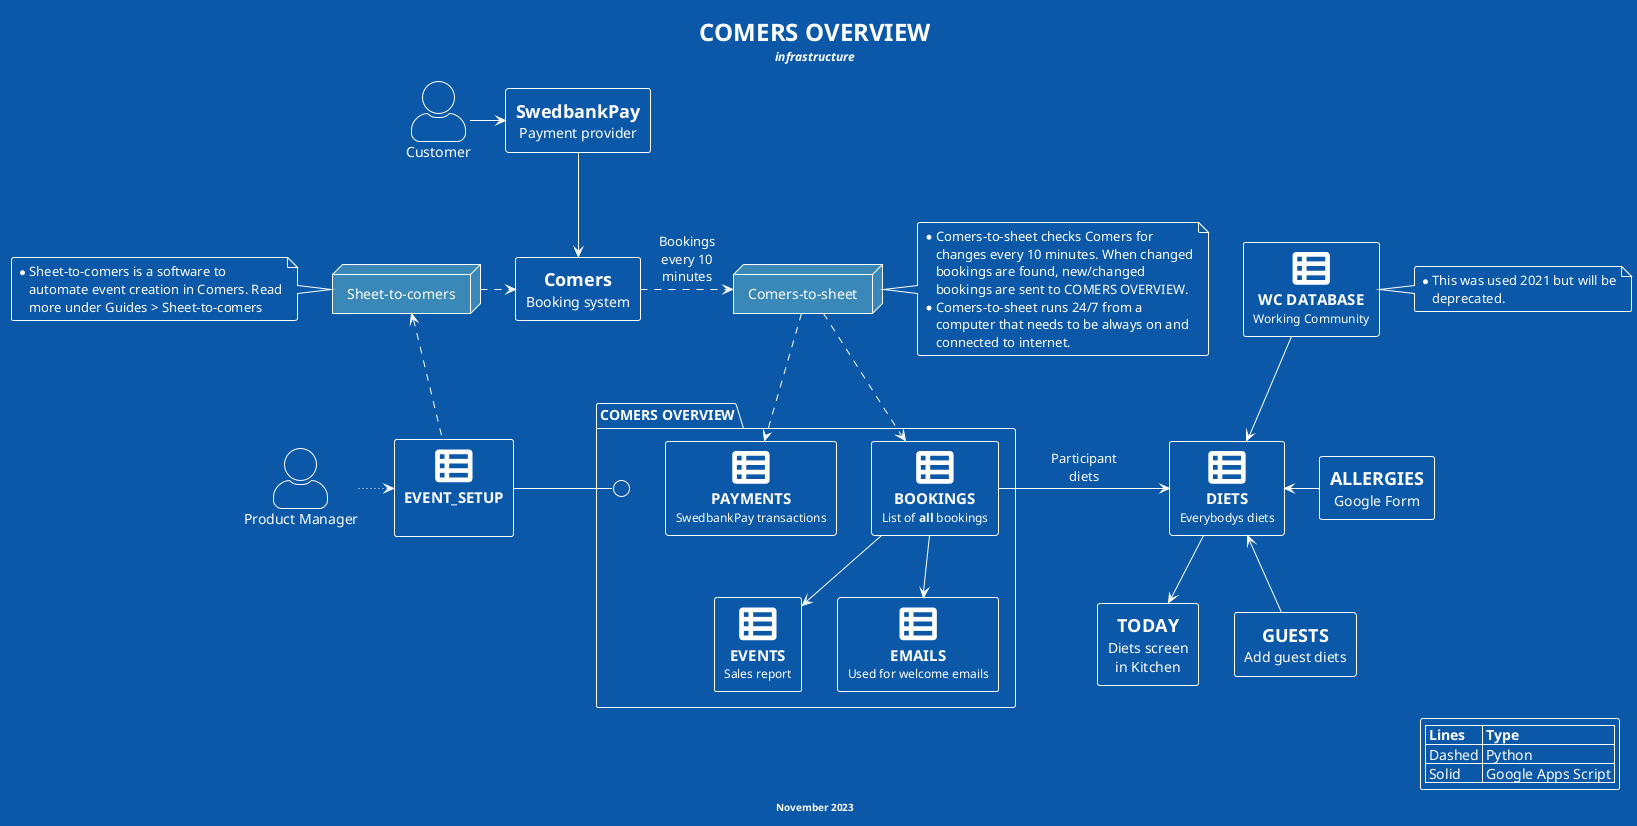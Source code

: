 @startuml

!theme amiga
skinparam handWritten false
skinparam actorStyle awesome
skinparam roundCorner 5
skinparam maxMessageSize 100
skinparam wrapWidth 270
' skinparam defaultTextAlignment center

<style>
  rectangle { 
    HorizontalAlignment center 
  }
  node { 
    backgroundColor #3988B8
  }
</style>

title ==COMERS OVERVIEW\n<size:12>//infrastructure//</size>
footer **November 2023**
legend right
|= Lines|= Type |
| Dashed | Python |
| Solid | Google Apps Script |
endlegend

' Functions
!unquoted procedure $Sheet($alias, $title, $description="")
  rectangle $alias [
  <&spreadsheet{scale=4}>
  ===$title
  <size:12>$description</size>
]
!endprocedure

' Objects
package "COMERS OVERVIEW" {
  $Sheet(BOOKINGS, BOOKINGS,List of **all** bookings)
  $Sheet(EVENTS, EVENTS,Sales report)
  $Sheet(EMAILS, EMAILS,"Used for welcome emails")
  $Sheet(PAYMENTS, PAYMENTS,SwedbankPay transactions)
  interface " " as LINK
}
$Sheet(SETUP,EVENT_SETUP,"")
rectangle "=Comers\nBooking system" as COMERS
rectangle "=SwedbankPay\nPayment provider" as SWEDBANKPAY
rectangle "=ALLERGIES\nGoogle Form" as ALLERGIES
rectangle "=TODAY\nDiets screen\nin Kitchen" as TODAY
rectangle "=GUESTS\nAdd guest diets" as GUESTS
node "Comers-to-sheet" as SERVER
$Sheet(DIETS,DIETS,Everybodys diets)
' $Sheet(SIE,COMERS-SIE-VISMA,"Stores sie-files from Comers")
$Sheet(WCD,WC DATABASE,Working Community)
'$Sheet(THESHEET,THE SHEET,Volunteer administration tool)
note right
  * This was used 2021 but will be deprecated.
end note
actor "Customer" as CUSTOMER
actor "Product Manager" as MALIN
node "Sheet-to-comers" as ERIK

' Links
CUSTOMER -right-> SWEDBANKPAY
SWEDBANKPAY -down-> COMERS
COMERS -.right.> SERVER: Bookings\nevery 10\nminutes
' SWEDBANKPAY -.right.> SERVER: Payments\nevery 12\nhours
SERVER .down.> BOOKINGS
SERVER .> PAYMENTS
' SERVER .up.> SIE
BOOKINGS -down-> EVENTS
BOOKINGS -down-> EMAILS
BOOKINGS -right-> DIETS: Participant\ndiets
WCD -down-> DIETS
ALLERGIES -left-> DIETS
TODAY <-up- DIETS
GUESTS -up-> DIETS
LINK -left- SETUP
MALIN -[dotted]> SETUP
SETUP .up.> ERIK
ERIK .> COMERS
'BOOKINGS -down--> THESHEET

note left of ERIK
*Sheet-to-comers is a software to automate event creation in Comers. Read more under Guides > Sheet-to-comers
end note
note right of SERVER
*Comers-to-sheet checks Comers for changes every 10 minutes. When changed bookings are found, new/changed bookings are sent to COMERS OVERVIEW.
*Comers-to-sheet runs 24/7 from a computer that needs to be always on and connected to internet.
end note
@enduml
